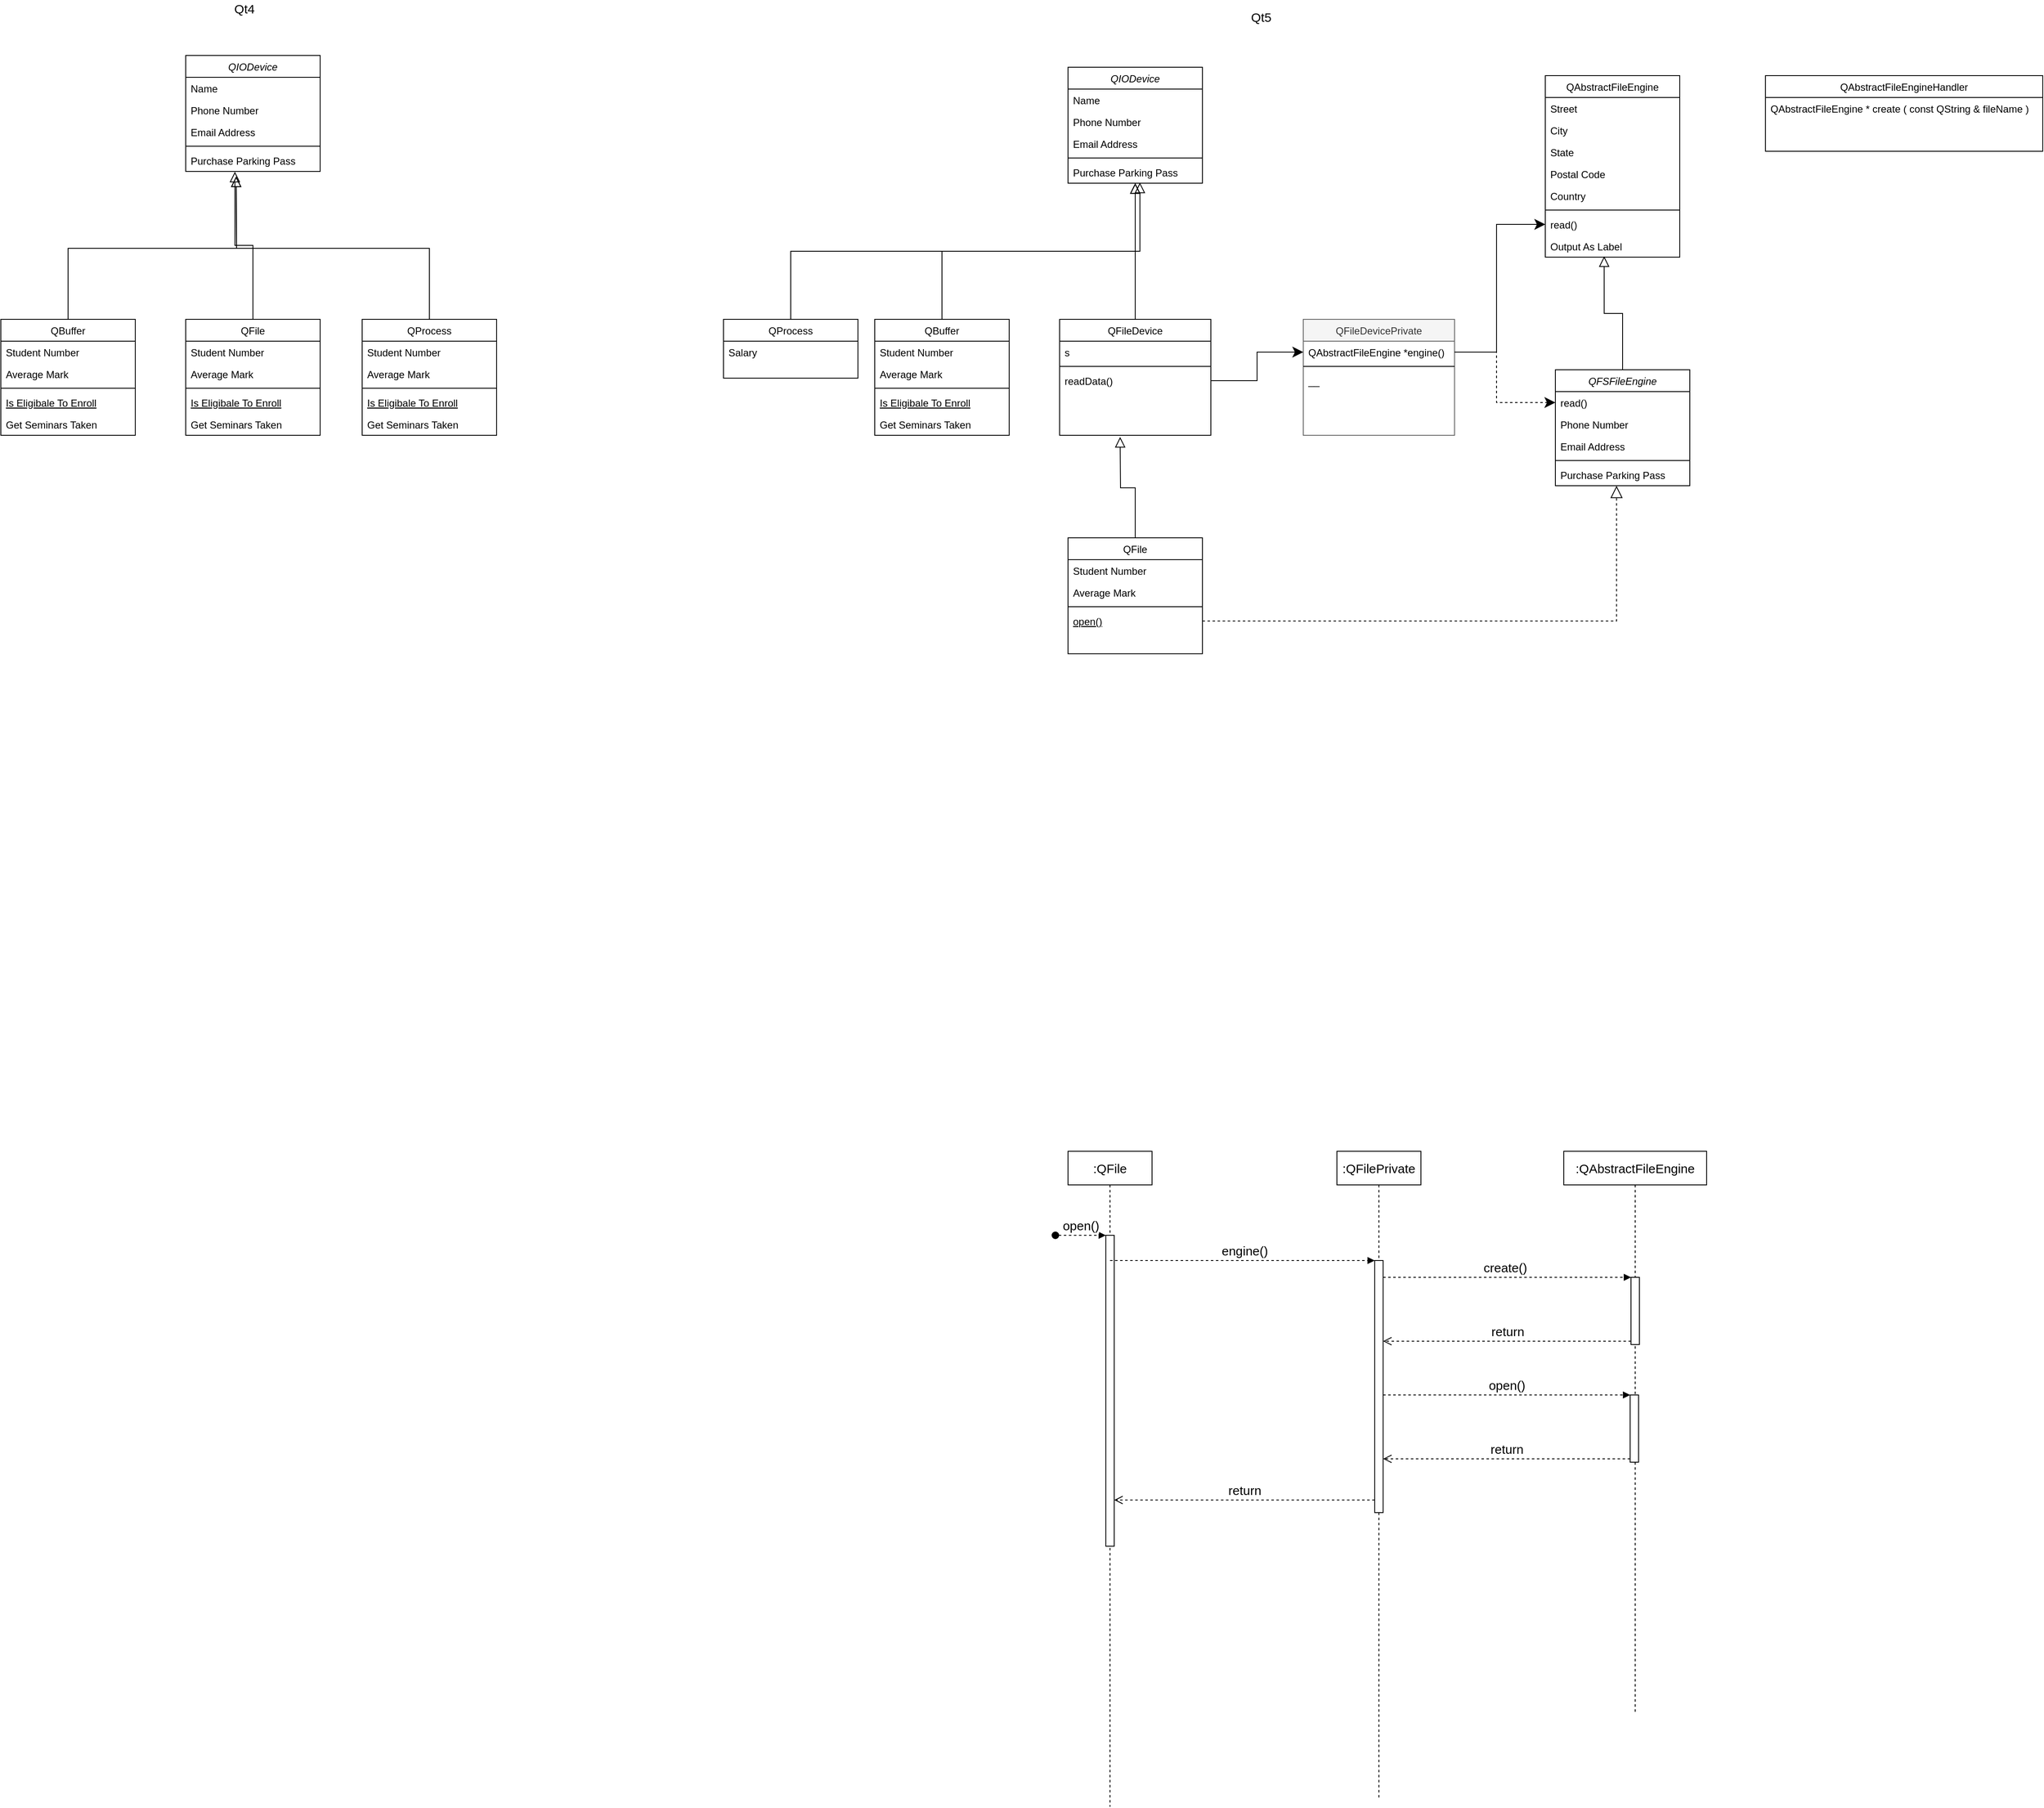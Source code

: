 <mxfile version="13.9.9" type="device"><diagram id="C5RBs43oDa-KdzZeNtuy" name="Page-1"><mxGraphModel dx="2932" dy="948" grid="1" gridSize="10" guides="1" tooltips="1" connect="1" arrows="1" fold="1" page="1" pageScale="1" pageWidth="827" pageHeight="1169" math="0" shadow="0"><root><mxCell id="WIyWlLk6GJQsqaUBKTNV-0"/><mxCell id="WIyWlLk6GJQsqaUBKTNV-1" parent="WIyWlLk6GJQsqaUBKTNV-0"/><mxCell id="zkfFHV4jXpPFQw0GAbJ--0" value="QIODevice" style="swimlane;fontStyle=2;align=center;verticalAlign=top;childLayout=stackLayout;horizontal=1;startSize=26;horizontalStack=0;resizeParent=1;resizeLast=0;collapsible=1;marginBottom=0;rounded=0;shadow=0;strokeWidth=1;" parent="WIyWlLk6GJQsqaUBKTNV-1" vertex="1"><mxGeometry x="-60" y="110" width="160" height="138" as="geometry"><mxRectangle x="230" y="140" width="160" height="26" as="alternateBounds"/></mxGeometry></mxCell><mxCell id="zkfFHV4jXpPFQw0GAbJ--1" value="Name" style="text;align=left;verticalAlign=top;spacingLeft=4;spacingRight=4;overflow=hidden;rotatable=0;points=[[0,0.5],[1,0.5]];portConstraint=eastwest;" parent="zkfFHV4jXpPFQw0GAbJ--0" vertex="1"><mxGeometry y="26" width="160" height="26" as="geometry"/></mxCell><mxCell id="zkfFHV4jXpPFQw0GAbJ--2" value="Phone Number" style="text;align=left;verticalAlign=top;spacingLeft=4;spacingRight=4;overflow=hidden;rotatable=0;points=[[0,0.5],[1,0.5]];portConstraint=eastwest;rounded=0;shadow=0;html=0;" parent="zkfFHV4jXpPFQw0GAbJ--0" vertex="1"><mxGeometry y="52" width="160" height="26" as="geometry"/></mxCell><mxCell id="zkfFHV4jXpPFQw0GAbJ--3" value="Email Address" style="text;align=left;verticalAlign=top;spacingLeft=4;spacingRight=4;overflow=hidden;rotatable=0;points=[[0,0.5],[1,0.5]];portConstraint=eastwest;rounded=0;shadow=0;html=0;" parent="zkfFHV4jXpPFQw0GAbJ--0" vertex="1"><mxGeometry y="78" width="160" height="26" as="geometry"/></mxCell><mxCell id="zkfFHV4jXpPFQw0GAbJ--4" value="" style="line;html=1;strokeWidth=1;align=left;verticalAlign=middle;spacingTop=-1;spacingLeft=3;spacingRight=3;rotatable=0;labelPosition=right;points=[];portConstraint=eastwest;" parent="zkfFHV4jXpPFQw0GAbJ--0" vertex="1"><mxGeometry y="104" width="160" height="8" as="geometry"/></mxCell><mxCell id="zkfFHV4jXpPFQw0GAbJ--5" value="Purchase Parking Pass" style="text;align=left;verticalAlign=top;spacingLeft=4;spacingRight=4;overflow=hidden;rotatable=0;points=[[0,0.5],[1,0.5]];portConstraint=eastwest;" parent="zkfFHV4jXpPFQw0GAbJ--0" vertex="1"><mxGeometry y="112" width="160" height="26" as="geometry"/></mxCell><mxCell id="zkfFHV4jXpPFQw0GAbJ--6" value="QFileDevice" style="swimlane;fontStyle=0;align=center;verticalAlign=top;childLayout=stackLayout;horizontal=1;startSize=26;horizontalStack=0;resizeParent=1;resizeLast=0;collapsible=1;marginBottom=0;rounded=0;shadow=0;strokeWidth=1;" parent="WIyWlLk6GJQsqaUBKTNV-1" vertex="1"><mxGeometry x="-70" y="410" width="180" height="138" as="geometry"><mxRectangle x="130" y="380" width="160" height="26" as="alternateBounds"/></mxGeometry></mxCell><mxCell id="zkfFHV4jXpPFQw0GAbJ--7" value="s" style="text;align=left;verticalAlign=top;spacingLeft=4;spacingRight=4;overflow=hidden;rotatable=0;points=[[0,0.5],[1,0.5]];portConstraint=eastwest;" parent="zkfFHV4jXpPFQw0GAbJ--6" vertex="1"><mxGeometry y="26" width="180" height="26" as="geometry"/></mxCell><mxCell id="zkfFHV4jXpPFQw0GAbJ--9" value="" style="line;html=1;strokeWidth=1;align=left;verticalAlign=middle;spacingTop=-1;spacingLeft=3;spacingRight=3;rotatable=0;labelPosition=right;points=[];portConstraint=eastwest;" parent="zkfFHV4jXpPFQw0GAbJ--6" vertex="1"><mxGeometry y="52" width="180" height="8" as="geometry"/></mxCell><mxCell id="jt6dIZ69PDtHwtP4cfNL-64" value="readData()" style="text;align=left;verticalAlign=top;spacingLeft=4;spacingRight=4;overflow=hidden;rotatable=0;points=[[0,0.5],[1,0.5]];portConstraint=eastwest;" vertex="1" parent="zkfFHV4jXpPFQw0GAbJ--6"><mxGeometry y="60" width="180" height="26" as="geometry"/></mxCell><mxCell id="zkfFHV4jXpPFQw0GAbJ--12" value="" style="endArrow=block;endSize=10;endFill=0;shadow=0;strokeWidth=1;rounded=0;edgeStyle=elbowEdgeStyle;elbow=vertical;" parent="WIyWlLk6GJQsqaUBKTNV-1" source="zkfFHV4jXpPFQw0GAbJ--6" target="zkfFHV4jXpPFQw0GAbJ--0" edge="1"><mxGeometry width="160" relative="1" as="geometry"><mxPoint x="200" y="203" as="sourcePoint"/><mxPoint x="200" y="203" as="targetPoint"/></mxGeometry></mxCell><mxCell id="zkfFHV4jXpPFQw0GAbJ--13" value="QProcess" style="swimlane;fontStyle=0;align=center;verticalAlign=top;childLayout=stackLayout;horizontal=1;startSize=26;horizontalStack=0;resizeParent=1;resizeLast=0;collapsible=1;marginBottom=0;rounded=0;shadow=0;strokeWidth=1;" parent="WIyWlLk6GJQsqaUBKTNV-1" vertex="1"><mxGeometry x="-470" y="410" width="160" height="70" as="geometry"><mxRectangle x="340" y="380" width="170" height="26" as="alternateBounds"/></mxGeometry></mxCell><mxCell id="zkfFHV4jXpPFQw0GAbJ--14" value="Salary" style="text;align=left;verticalAlign=top;spacingLeft=4;spacingRight=4;overflow=hidden;rotatable=0;points=[[0,0.5],[1,0.5]];portConstraint=eastwest;" parent="zkfFHV4jXpPFQw0GAbJ--13" vertex="1"><mxGeometry y="26" width="160" height="26" as="geometry"/></mxCell><mxCell id="zkfFHV4jXpPFQw0GAbJ--16" value="" style="endArrow=block;endSize=10;endFill=0;shadow=0;strokeWidth=1;rounded=0;edgeStyle=elbowEdgeStyle;elbow=vertical;" parent="WIyWlLk6GJQsqaUBKTNV-1" source="zkfFHV4jXpPFQw0GAbJ--13" target="zkfFHV4jXpPFQw0GAbJ--0" edge="1"><mxGeometry width="160" relative="1" as="geometry"><mxPoint x="210" y="373" as="sourcePoint"/><mxPoint x="310" y="271" as="targetPoint"/></mxGeometry></mxCell><mxCell id="zkfFHV4jXpPFQw0GAbJ--17" value="QAbstractFileEngine" style="swimlane;fontStyle=0;align=center;verticalAlign=top;childLayout=stackLayout;horizontal=1;startSize=26;horizontalStack=0;resizeParent=1;resizeLast=0;collapsible=1;marginBottom=0;rounded=0;shadow=0;strokeWidth=1;" parent="WIyWlLk6GJQsqaUBKTNV-1" vertex="1"><mxGeometry x="508" y="120" width="160" height="216" as="geometry"><mxRectangle x="550" y="140" width="160" height="26" as="alternateBounds"/></mxGeometry></mxCell><mxCell id="zkfFHV4jXpPFQw0GAbJ--18" value="Street" style="text;align=left;verticalAlign=top;spacingLeft=4;spacingRight=4;overflow=hidden;rotatable=0;points=[[0,0.5],[1,0.5]];portConstraint=eastwest;" parent="zkfFHV4jXpPFQw0GAbJ--17" vertex="1"><mxGeometry y="26" width="160" height="26" as="geometry"/></mxCell><mxCell id="zkfFHV4jXpPFQw0GAbJ--19" value="City" style="text;align=left;verticalAlign=top;spacingLeft=4;spacingRight=4;overflow=hidden;rotatable=0;points=[[0,0.5],[1,0.5]];portConstraint=eastwest;rounded=0;shadow=0;html=0;" parent="zkfFHV4jXpPFQw0GAbJ--17" vertex="1"><mxGeometry y="52" width="160" height="26" as="geometry"/></mxCell><mxCell id="zkfFHV4jXpPFQw0GAbJ--20" value="State" style="text;align=left;verticalAlign=top;spacingLeft=4;spacingRight=4;overflow=hidden;rotatable=0;points=[[0,0.5],[1,0.5]];portConstraint=eastwest;rounded=0;shadow=0;html=0;" parent="zkfFHV4jXpPFQw0GAbJ--17" vertex="1"><mxGeometry y="78" width="160" height="26" as="geometry"/></mxCell><mxCell id="zkfFHV4jXpPFQw0GAbJ--21" value="Postal Code" style="text;align=left;verticalAlign=top;spacingLeft=4;spacingRight=4;overflow=hidden;rotatable=0;points=[[0,0.5],[1,0.5]];portConstraint=eastwest;rounded=0;shadow=0;html=0;" parent="zkfFHV4jXpPFQw0GAbJ--17" vertex="1"><mxGeometry y="104" width="160" height="26" as="geometry"/></mxCell><mxCell id="zkfFHV4jXpPFQw0GAbJ--22" value="Country" style="text;align=left;verticalAlign=top;spacingLeft=4;spacingRight=4;overflow=hidden;rotatable=0;points=[[0,0.5],[1,0.5]];portConstraint=eastwest;rounded=0;shadow=0;html=0;" parent="zkfFHV4jXpPFQw0GAbJ--17" vertex="1"><mxGeometry y="130" width="160" height="26" as="geometry"/></mxCell><mxCell id="zkfFHV4jXpPFQw0GAbJ--23" value="" style="line;html=1;strokeWidth=1;align=left;verticalAlign=middle;spacingTop=-1;spacingLeft=3;spacingRight=3;rotatable=0;labelPosition=right;points=[];portConstraint=eastwest;" parent="zkfFHV4jXpPFQw0GAbJ--17" vertex="1"><mxGeometry y="156" width="160" height="8" as="geometry"/></mxCell><mxCell id="zkfFHV4jXpPFQw0GAbJ--24" value="read()" style="text;align=left;verticalAlign=top;spacingLeft=4;spacingRight=4;overflow=hidden;rotatable=0;points=[[0,0.5],[1,0.5]];portConstraint=eastwest;" parent="zkfFHV4jXpPFQw0GAbJ--17" vertex="1"><mxGeometry y="164" width="160" height="26" as="geometry"/></mxCell><mxCell id="zkfFHV4jXpPFQw0GAbJ--25" value="Output As Label" style="text;align=left;verticalAlign=top;spacingLeft=4;spacingRight=4;overflow=hidden;rotatable=0;points=[[0,0.5],[1,0.5]];portConstraint=eastwest;" parent="zkfFHV4jXpPFQw0GAbJ--17" vertex="1"><mxGeometry y="190" width="160" height="26" as="geometry"/></mxCell><mxCell id="jt6dIZ69PDtHwtP4cfNL-6" style="edgeStyle=orthogonalEdgeStyle;rounded=0;orthogonalLoop=1;jettySize=auto;html=1;exitX=0.5;exitY=0;exitDx=0;exitDy=0;entryX=0.438;entryY=0.962;entryDx=0;entryDy=0;entryPerimeter=0;endArrow=block;endFill=0;endSize=10;" edge="1" parent="WIyWlLk6GJQsqaUBKTNV-1" source="jt6dIZ69PDtHwtP4cfNL-0" target="zkfFHV4jXpPFQw0GAbJ--25"><mxGeometry relative="1" as="geometry"/></mxCell><mxCell id="jt6dIZ69PDtHwtP4cfNL-0" value="QFSFileEngine" style="swimlane;fontStyle=2;align=center;verticalAlign=top;childLayout=stackLayout;horizontal=1;startSize=26;horizontalStack=0;resizeParent=1;resizeLast=0;collapsible=1;marginBottom=0;rounded=0;shadow=0;strokeWidth=1;" vertex="1" parent="WIyWlLk6GJQsqaUBKTNV-1"><mxGeometry x="520" y="470" width="160" height="138" as="geometry"><mxRectangle x="230" y="140" width="160" height="26" as="alternateBounds"/></mxGeometry></mxCell><mxCell id="jt6dIZ69PDtHwtP4cfNL-1" value="read()" style="text;align=left;verticalAlign=top;spacingLeft=4;spacingRight=4;overflow=hidden;rotatable=0;points=[[0,0.5],[1,0.5]];portConstraint=eastwest;" vertex="1" parent="jt6dIZ69PDtHwtP4cfNL-0"><mxGeometry y="26" width="160" height="26" as="geometry"/></mxCell><mxCell id="jt6dIZ69PDtHwtP4cfNL-2" value="Phone Number" style="text;align=left;verticalAlign=top;spacingLeft=4;spacingRight=4;overflow=hidden;rotatable=0;points=[[0,0.5],[1,0.5]];portConstraint=eastwest;rounded=0;shadow=0;html=0;" vertex="1" parent="jt6dIZ69PDtHwtP4cfNL-0"><mxGeometry y="52" width="160" height="26" as="geometry"/></mxCell><mxCell id="jt6dIZ69PDtHwtP4cfNL-3" value="Email Address" style="text;align=left;verticalAlign=top;spacingLeft=4;spacingRight=4;overflow=hidden;rotatable=0;points=[[0,0.5],[1,0.5]];portConstraint=eastwest;rounded=0;shadow=0;html=0;" vertex="1" parent="jt6dIZ69PDtHwtP4cfNL-0"><mxGeometry y="78" width="160" height="26" as="geometry"/></mxCell><mxCell id="jt6dIZ69PDtHwtP4cfNL-4" value="" style="line;html=1;strokeWidth=1;align=left;verticalAlign=middle;spacingTop=-1;spacingLeft=3;spacingRight=3;rotatable=0;labelPosition=right;points=[];portConstraint=eastwest;" vertex="1" parent="jt6dIZ69PDtHwtP4cfNL-0"><mxGeometry y="104" width="160" height="8" as="geometry"/></mxCell><mxCell id="jt6dIZ69PDtHwtP4cfNL-5" value="Purchase Parking Pass" style="text;align=left;verticalAlign=top;spacingLeft=4;spacingRight=4;overflow=hidden;rotatable=0;points=[[0,0.5],[1,0.5]];portConstraint=eastwest;" vertex="1" parent="jt6dIZ69PDtHwtP4cfNL-0"><mxGeometry y="112" width="160" height="26" as="geometry"/></mxCell><mxCell id="jt6dIZ69PDtHwtP4cfNL-7" value="QAbstractFileEngineHandler" style="swimlane;fontStyle=0;align=center;verticalAlign=top;childLayout=stackLayout;horizontal=1;startSize=26;horizontalStack=0;resizeParent=1;resizeLast=0;collapsible=1;marginBottom=0;rounded=0;shadow=0;strokeWidth=1;" vertex="1" parent="WIyWlLk6GJQsqaUBKTNV-1"><mxGeometry x="770" y="120" width="330" height="90" as="geometry"><mxRectangle x="550" y="140" width="160" height="26" as="alternateBounds"/></mxGeometry></mxCell><mxCell id="jt6dIZ69PDtHwtP4cfNL-8" value="QAbstractFileEngine * create ( const QString &amp; fileName )" style="text;align=left;verticalAlign=top;spacingLeft=4;spacingRight=4;overflow=hidden;rotatable=0;points=[[0,0.5],[1,0.5]];portConstraint=eastwest;" vertex="1" parent="jt6dIZ69PDtHwtP4cfNL-7"><mxGeometry y="26" width="330" height="26" as="geometry"/></mxCell><mxCell id="jt6dIZ69PDtHwtP4cfNL-16" value="Qt4" style="text;html=1;strokeColor=none;fillColor=none;align=center;verticalAlign=middle;whiteSpace=wrap;rounded=0;fontSize=15;" vertex="1" parent="WIyWlLk6GJQsqaUBKTNV-1"><mxGeometry x="-1060" y="30" width="40" height="20" as="geometry"/></mxCell><mxCell id="jt6dIZ69PDtHwtP4cfNL-19" value="Qt5" style="text;html=1;strokeColor=none;fillColor=none;align=center;verticalAlign=middle;whiteSpace=wrap;rounded=0;fontSize=15;" vertex="1" parent="WIyWlLk6GJQsqaUBKTNV-1"><mxGeometry x="150" y="40" width="40" height="20" as="geometry"/></mxCell><mxCell id="jt6dIZ69PDtHwtP4cfNL-20" value="QIODevice" style="swimlane;fontStyle=2;align=center;verticalAlign=top;childLayout=stackLayout;horizontal=1;startSize=26;horizontalStack=0;resizeParent=1;resizeLast=0;collapsible=1;marginBottom=0;rounded=0;shadow=0;strokeWidth=1;" vertex="1" parent="WIyWlLk6GJQsqaUBKTNV-1"><mxGeometry x="-1110" y="96" width="160" height="138" as="geometry"><mxRectangle x="230" y="140" width="160" height="26" as="alternateBounds"/></mxGeometry></mxCell><mxCell id="jt6dIZ69PDtHwtP4cfNL-21" value="Name" style="text;align=left;verticalAlign=top;spacingLeft=4;spacingRight=4;overflow=hidden;rotatable=0;points=[[0,0.5],[1,0.5]];portConstraint=eastwest;" vertex="1" parent="jt6dIZ69PDtHwtP4cfNL-20"><mxGeometry y="26" width="160" height="26" as="geometry"/></mxCell><mxCell id="jt6dIZ69PDtHwtP4cfNL-22" value="Phone Number" style="text;align=left;verticalAlign=top;spacingLeft=4;spacingRight=4;overflow=hidden;rotatable=0;points=[[0,0.5],[1,0.5]];portConstraint=eastwest;rounded=0;shadow=0;html=0;" vertex="1" parent="jt6dIZ69PDtHwtP4cfNL-20"><mxGeometry y="52" width="160" height="26" as="geometry"/></mxCell><mxCell id="jt6dIZ69PDtHwtP4cfNL-23" value="Email Address" style="text;align=left;verticalAlign=top;spacingLeft=4;spacingRight=4;overflow=hidden;rotatable=0;points=[[0,0.5],[1,0.5]];portConstraint=eastwest;rounded=0;shadow=0;html=0;" vertex="1" parent="jt6dIZ69PDtHwtP4cfNL-20"><mxGeometry y="78" width="160" height="26" as="geometry"/></mxCell><mxCell id="jt6dIZ69PDtHwtP4cfNL-24" value="" style="line;html=1;strokeWidth=1;align=left;verticalAlign=middle;spacingTop=-1;spacingLeft=3;spacingRight=3;rotatable=0;labelPosition=right;points=[];portConstraint=eastwest;" vertex="1" parent="jt6dIZ69PDtHwtP4cfNL-20"><mxGeometry y="104" width="160" height="8" as="geometry"/></mxCell><mxCell id="jt6dIZ69PDtHwtP4cfNL-25" value="Purchase Parking Pass" style="text;align=left;verticalAlign=top;spacingLeft=4;spacingRight=4;overflow=hidden;rotatable=0;points=[[0,0.5],[1,0.5]];portConstraint=eastwest;" vertex="1" parent="jt6dIZ69PDtHwtP4cfNL-20"><mxGeometry y="112" width="160" height="26" as="geometry"/></mxCell><mxCell id="jt6dIZ69PDtHwtP4cfNL-32" style="edgeStyle=orthogonalEdgeStyle;rounded=0;orthogonalLoop=1;jettySize=auto;html=1;exitX=0.5;exitY=0;exitDx=0;exitDy=0;entryX=0.366;entryY=1.014;entryDx=0;entryDy=0;entryPerimeter=0;endArrow=block;endFill=0;endSize=10;fontSize=15;" edge="1" parent="WIyWlLk6GJQsqaUBKTNV-1" source="jt6dIZ69PDtHwtP4cfNL-26" target="jt6dIZ69PDtHwtP4cfNL-25"><mxGeometry relative="1" as="geometry"/></mxCell><mxCell id="jt6dIZ69PDtHwtP4cfNL-26" value="QFile" style="swimlane;fontStyle=0;align=center;verticalAlign=top;childLayout=stackLayout;horizontal=1;startSize=26;horizontalStack=0;resizeParent=1;resizeLast=0;collapsible=1;marginBottom=0;rounded=0;shadow=0;strokeWidth=1;" vertex="1" parent="WIyWlLk6GJQsqaUBKTNV-1"><mxGeometry x="-1110" y="410" width="160" height="138" as="geometry"><mxRectangle x="130" y="380" width="160" height="26" as="alternateBounds"/></mxGeometry></mxCell><mxCell id="jt6dIZ69PDtHwtP4cfNL-27" value="Student Number" style="text;align=left;verticalAlign=top;spacingLeft=4;spacingRight=4;overflow=hidden;rotatable=0;points=[[0,0.5],[1,0.5]];portConstraint=eastwest;" vertex="1" parent="jt6dIZ69PDtHwtP4cfNL-26"><mxGeometry y="26" width="160" height="26" as="geometry"/></mxCell><mxCell id="jt6dIZ69PDtHwtP4cfNL-28" value="Average Mark" style="text;align=left;verticalAlign=top;spacingLeft=4;spacingRight=4;overflow=hidden;rotatable=0;points=[[0,0.5],[1,0.5]];portConstraint=eastwest;rounded=0;shadow=0;html=0;" vertex="1" parent="jt6dIZ69PDtHwtP4cfNL-26"><mxGeometry y="52" width="160" height="26" as="geometry"/></mxCell><mxCell id="jt6dIZ69PDtHwtP4cfNL-29" value="" style="line;html=1;strokeWidth=1;align=left;verticalAlign=middle;spacingTop=-1;spacingLeft=3;spacingRight=3;rotatable=0;labelPosition=right;points=[];portConstraint=eastwest;" vertex="1" parent="jt6dIZ69PDtHwtP4cfNL-26"><mxGeometry y="78" width="160" height="8" as="geometry"/></mxCell><mxCell id="jt6dIZ69PDtHwtP4cfNL-30" value="Is Eligibale To Enroll" style="text;align=left;verticalAlign=top;spacingLeft=4;spacingRight=4;overflow=hidden;rotatable=0;points=[[0,0.5],[1,0.5]];portConstraint=eastwest;fontStyle=4" vertex="1" parent="jt6dIZ69PDtHwtP4cfNL-26"><mxGeometry y="86" width="160" height="26" as="geometry"/></mxCell><mxCell id="jt6dIZ69PDtHwtP4cfNL-31" value="Get Seminars Taken" style="text;align=left;verticalAlign=top;spacingLeft=4;spacingRight=4;overflow=hidden;rotatable=0;points=[[0,0.5],[1,0.5]];portConstraint=eastwest;" vertex="1" parent="jt6dIZ69PDtHwtP4cfNL-26"><mxGeometry y="112" width="160" height="26" as="geometry"/></mxCell><mxCell id="jt6dIZ69PDtHwtP4cfNL-46" style="edgeStyle=orthogonalEdgeStyle;rounded=0;orthogonalLoop=1;jettySize=auto;html=1;exitX=0.5;exitY=0;exitDx=0;exitDy=0;endArrow=block;endFill=0;endSize=10;fontSize=15;" edge="1" parent="WIyWlLk6GJQsqaUBKTNV-1" source="jt6dIZ69PDtHwtP4cfNL-33"><mxGeometry relative="1" as="geometry"><mxPoint x="2" y="550" as="targetPoint"/></mxGeometry></mxCell><mxCell id="jt6dIZ69PDtHwtP4cfNL-33" value="QFile" style="swimlane;fontStyle=0;align=center;verticalAlign=top;childLayout=stackLayout;horizontal=1;startSize=26;horizontalStack=0;resizeParent=1;resizeLast=0;collapsible=1;marginBottom=0;rounded=0;shadow=0;strokeWidth=1;" vertex="1" parent="WIyWlLk6GJQsqaUBKTNV-1"><mxGeometry x="-60" y="670" width="160" height="138" as="geometry"><mxRectangle x="130" y="380" width="160" height="26" as="alternateBounds"/></mxGeometry></mxCell><mxCell id="jt6dIZ69PDtHwtP4cfNL-34" value="Student Number" style="text;align=left;verticalAlign=top;spacingLeft=4;spacingRight=4;overflow=hidden;rotatable=0;points=[[0,0.5],[1,0.5]];portConstraint=eastwest;" vertex="1" parent="jt6dIZ69PDtHwtP4cfNL-33"><mxGeometry y="26" width="160" height="26" as="geometry"/></mxCell><mxCell id="jt6dIZ69PDtHwtP4cfNL-35" value="Average Mark" style="text;align=left;verticalAlign=top;spacingLeft=4;spacingRight=4;overflow=hidden;rotatable=0;points=[[0,0.5],[1,0.5]];portConstraint=eastwest;rounded=0;shadow=0;html=0;" vertex="1" parent="jt6dIZ69PDtHwtP4cfNL-33"><mxGeometry y="52" width="160" height="26" as="geometry"/></mxCell><mxCell id="jt6dIZ69PDtHwtP4cfNL-36" value="" style="line;html=1;strokeWidth=1;align=left;verticalAlign=middle;spacingTop=-1;spacingLeft=3;spacingRight=3;rotatable=0;labelPosition=right;points=[];portConstraint=eastwest;" vertex="1" parent="jt6dIZ69PDtHwtP4cfNL-33"><mxGeometry y="78" width="160" height="8" as="geometry"/></mxCell><mxCell id="jt6dIZ69PDtHwtP4cfNL-37" value="open()" style="text;align=left;verticalAlign=top;spacingLeft=4;spacingRight=4;overflow=hidden;rotatable=0;points=[[0,0.5],[1,0.5]];portConstraint=eastwest;fontStyle=4" vertex="1" parent="jt6dIZ69PDtHwtP4cfNL-33"><mxGeometry y="86" width="160" height="26" as="geometry"/></mxCell><mxCell id="jt6dIZ69PDtHwtP4cfNL-45" style="edgeStyle=orthogonalEdgeStyle;rounded=0;orthogonalLoop=1;jettySize=auto;html=1;exitX=0.5;exitY=0;exitDx=0;exitDy=0;endArrow=block;endFill=0;endSize=10;fontSize=15;entryX=0.535;entryY=0.973;entryDx=0;entryDy=0;entryPerimeter=0;" edge="1" parent="WIyWlLk6GJQsqaUBKTNV-1" source="jt6dIZ69PDtHwtP4cfNL-39" target="zkfFHV4jXpPFQw0GAbJ--5"><mxGeometry relative="1" as="geometry"><mxPoint x="180" y="260" as="targetPoint"/></mxGeometry></mxCell><mxCell id="jt6dIZ69PDtHwtP4cfNL-39" value="QBuffer" style="swimlane;fontStyle=0;align=center;verticalAlign=top;childLayout=stackLayout;horizontal=1;startSize=26;horizontalStack=0;resizeParent=1;resizeLast=0;collapsible=1;marginBottom=0;rounded=0;shadow=0;strokeWidth=1;" vertex="1" parent="WIyWlLk6GJQsqaUBKTNV-1"><mxGeometry x="-290" y="410" width="160" height="138" as="geometry"><mxRectangle x="130" y="380" width="160" height="26" as="alternateBounds"/></mxGeometry></mxCell><mxCell id="jt6dIZ69PDtHwtP4cfNL-40" value="Student Number" style="text;align=left;verticalAlign=top;spacingLeft=4;spacingRight=4;overflow=hidden;rotatable=0;points=[[0,0.5],[1,0.5]];portConstraint=eastwest;" vertex="1" parent="jt6dIZ69PDtHwtP4cfNL-39"><mxGeometry y="26" width="160" height="26" as="geometry"/></mxCell><mxCell id="jt6dIZ69PDtHwtP4cfNL-41" value="Average Mark" style="text;align=left;verticalAlign=top;spacingLeft=4;spacingRight=4;overflow=hidden;rotatable=0;points=[[0,0.5],[1,0.5]];portConstraint=eastwest;rounded=0;shadow=0;html=0;" vertex="1" parent="jt6dIZ69PDtHwtP4cfNL-39"><mxGeometry y="52" width="160" height="26" as="geometry"/></mxCell><mxCell id="jt6dIZ69PDtHwtP4cfNL-42" value="" style="line;html=1;strokeWidth=1;align=left;verticalAlign=middle;spacingTop=-1;spacingLeft=3;spacingRight=3;rotatable=0;labelPosition=right;points=[];portConstraint=eastwest;" vertex="1" parent="jt6dIZ69PDtHwtP4cfNL-39"><mxGeometry y="78" width="160" height="8" as="geometry"/></mxCell><mxCell id="jt6dIZ69PDtHwtP4cfNL-43" value="Is Eligibale To Enroll" style="text;align=left;verticalAlign=top;spacingLeft=4;spacingRight=4;overflow=hidden;rotatable=0;points=[[0,0.5],[1,0.5]];portConstraint=eastwest;fontStyle=4" vertex="1" parent="jt6dIZ69PDtHwtP4cfNL-39"><mxGeometry y="86" width="160" height="26" as="geometry"/></mxCell><mxCell id="jt6dIZ69PDtHwtP4cfNL-44" value="Get Seminars Taken" style="text;align=left;verticalAlign=top;spacingLeft=4;spacingRight=4;overflow=hidden;rotatable=0;points=[[0,0.5],[1,0.5]];portConstraint=eastwest;" vertex="1" parent="jt6dIZ69PDtHwtP4cfNL-39"><mxGeometry y="112" width="160" height="26" as="geometry"/></mxCell><mxCell id="jt6dIZ69PDtHwtP4cfNL-60" style="edgeStyle=orthogonalEdgeStyle;rounded=0;orthogonalLoop=1;jettySize=auto;html=1;exitX=0.5;exitY=0;exitDx=0;exitDy=0;endArrow=block;endFill=0;endSize=10;fontSize=15;" edge="1" parent="WIyWlLk6GJQsqaUBKTNV-1" source="jt6dIZ69PDtHwtP4cfNL-47"><mxGeometry relative="1" as="geometry"><mxPoint x="-1050" y="240" as="targetPoint"/></mxGeometry></mxCell><mxCell id="jt6dIZ69PDtHwtP4cfNL-47" value="QBuffer" style="swimlane;fontStyle=0;align=center;verticalAlign=top;childLayout=stackLayout;horizontal=1;startSize=26;horizontalStack=0;resizeParent=1;resizeLast=0;collapsible=1;marginBottom=0;rounded=0;shadow=0;strokeWidth=1;" vertex="1" parent="WIyWlLk6GJQsqaUBKTNV-1"><mxGeometry x="-1330" y="410" width="160" height="138" as="geometry"><mxRectangle x="130" y="380" width="160" height="26" as="alternateBounds"/></mxGeometry></mxCell><mxCell id="jt6dIZ69PDtHwtP4cfNL-48" value="Student Number" style="text;align=left;verticalAlign=top;spacingLeft=4;spacingRight=4;overflow=hidden;rotatable=0;points=[[0,0.5],[1,0.5]];portConstraint=eastwest;" vertex="1" parent="jt6dIZ69PDtHwtP4cfNL-47"><mxGeometry y="26" width="160" height="26" as="geometry"/></mxCell><mxCell id="jt6dIZ69PDtHwtP4cfNL-49" value="Average Mark" style="text;align=left;verticalAlign=top;spacingLeft=4;spacingRight=4;overflow=hidden;rotatable=0;points=[[0,0.5],[1,0.5]];portConstraint=eastwest;rounded=0;shadow=0;html=0;" vertex="1" parent="jt6dIZ69PDtHwtP4cfNL-47"><mxGeometry y="52" width="160" height="26" as="geometry"/></mxCell><mxCell id="jt6dIZ69PDtHwtP4cfNL-50" value="" style="line;html=1;strokeWidth=1;align=left;verticalAlign=middle;spacingTop=-1;spacingLeft=3;spacingRight=3;rotatable=0;labelPosition=right;points=[];portConstraint=eastwest;" vertex="1" parent="jt6dIZ69PDtHwtP4cfNL-47"><mxGeometry y="78" width="160" height="8" as="geometry"/></mxCell><mxCell id="jt6dIZ69PDtHwtP4cfNL-51" value="Is Eligibale To Enroll" style="text;align=left;verticalAlign=top;spacingLeft=4;spacingRight=4;overflow=hidden;rotatable=0;points=[[0,0.5],[1,0.5]];portConstraint=eastwest;fontStyle=4" vertex="1" parent="jt6dIZ69PDtHwtP4cfNL-47"><mxGeometry y="86" width="160" height="26" as="geometry"/></mxCell><mxCell id="jt6dIZ69PDtHwtP4cfNL-52" value="Get Seminars Taken" style="text;align=left;verticalAlign=top;spacingLeft=4;spacingRight=4;overflow=hidden;rotatable=0;points=[[0,0.5],[1,0.5]];portConstraint=eastwest;" vertex="1" parent="jt6dIZ69PDtHwtP4cfNL-47"><mxGeometry y="112" width="160" height="26" as="geometry"/></mxCell><mxCell id="jt6dIZ69PDtHwtP4cfNL-59" style="edgeStyle=orthogonalEdgeStyle;rounded=0;orthogonalLoop=1;jettySize=auto;html=1;exitX=0.5;exitY=0;exitDx=0;exitDy=0;endArrow=block;endFill=0;endSize=10;fontSize=15;" edge="1" parent="WIyWlLk6GJQsqaUBKTNV-1" source="jt6dIZ69PDtHwtP4cfNL-53"><mxGeometry relative="1" as="geometry"><mxPoint x="-1050" y="240" as="targetPoint"/></mxGeometry></mxCell><mxCell id="jt6dIZ69PDtHwtP4cfNL-53" value="QProcess" style="swimlane;fontStyle=0;align=center;verticalAlign=top;childLayout=stackLayout;horizontal=1;startSize=26;horizontalStack=0;resizeParent=1;resizeLast=0;collapsible=1;marginBottom=0;rounded=0;shadow=0;strokeWidth=1;" vertex="1" parent="WIyWlLk6GJQsqaUBKTNV-1"><mxGeometry x="-900" y="410" width="160" height="138" as="geometry"><mxRectangle x="130" y="380" width="160" height="26" as="alternateBounds"/></mxGeometry></mxCell><mxCell id="jt6dIZ69PDtHwtP4cfNL-54" value="Student Number" style="text;align=left;verticalAlign=top;spacingLeft=4;spacingRight=4;overflow=hidden;rotatable=0;points=[[0,0.5],[1,0.5]];portConstraint=eastwest;" vertex="1" parent="jt6dIZ69PDtHwtP4cfNL-53"><mxGeometry y="26" width="160" height="26" as="geometry"/></mxCell><mxCell id="jt6dIZ69PDtHwtP4cfNL-55" value="Average Mark" style="text;align=left;verticalAlign=top;spacingLeft=4;spacingRight=4;overflow=hidden;rotatable=0;points=[[0,0.5],[1,0.5]];portConstraint=eastwest;rounded=0;shadow=0;html=0;" vertex="1" parent="jt6dIZ69PDtHwtP4cfNL-53"><mxGeometry y="52" width="160" height="26" as="geometry"/></mxCell><mxCell id="jt6dIZ69PDtHwtP4cfNL-56" value="" style="line;html=1;strokeWidth=1;align=left;verticalAlign=middle;spacingTop=-1;spacingLeft=3;spacingRight=3;rotatable=0;labelPosition=right;points=[];portConstraint=eastwest;" vertex="1" parent="jt6dIZ69PDtHwtP4cfNL-53"><mxGeometry y="78" width="160" height="8" as="geometry"/></mxCell><mxCell id="jt6dIZ69PDtHwtP4cfNL-57" value="Is Eligibale To Enroll" style="text;align=left;verticalAlign=top;spacingLeft=4;spacingRight=4;overflow=hidden;rotatable=0;points=[[0,0.5],[1,0.5]];portConstraint=eastwest;fontStyle=4" vertex="1" parent="jt6dIZ69PDtHwtP4cfNL-53"><mxGeometry y="86" width="160" height="26" as="geometry"/></mxCell><mxCell id="jt6dIZ69PDtHwtP4cfNL-58" value="Get Seminars Taken" style="text;align=left;verticalAlign=top;spacingLeft=4;spacingRight=4;overflow=hidden;rotatable=0;points=[[0,0.5],[1,0.5]];portConstraint=eastwest;" vertex="1" parent="jt6dIZ69PDtHwtP4cfNL-53"><mxGeometry y="112" width="160" height="26" as="geometry"/></mxCell><mxCell id="jt6dIZ69PDtHwtP4cfNL-61" value="QFileDevicePrivate" style="swimlane;fontStyle=0;align=center;verticalAlign=top;childLayout=stackLayout;horizontal=1;startSize=26;horizontalStack=0;resizeParent=1;resizeLast=0;collapsible=1;marginBottom=0;rounded=0;shadow=0;strokeWidth=1;fillColor=#f5f5f5;strokeColor=#666666;fontColor=#333333;" vertex="1" parent="WIyWlLk6GJQsqaUBKTNV-1"><mxGeometry x="220" y="410" width="180" height="138" as="geometry"><mxRectangle x="130" y="380" width="160" height="26" as="alternateBounds"/></mxGeometry></mxCell><mxCell id="jt6dIZ69PDtHwtP4cfNL-62" value="QAbstractFileEngine *engine()" style="text;align=left;verticalAlign=top;spacingLeft=4;spacingRight=4;overflow=hidden;rotatable=0;points=[[0,0.5],[1,0.5]];portConstraint=eastwest;" vertex="1" parent="jt6dIZ69PDtHwtP4cfNL-61"><mxGeometry y="26" width="180" height="26" as="geometry"/></mxCell><mxCell id="jt6dIZ69PDtHwtP4cfNL-63" value="" style="line;html=1;strokeWidth=1;align=left;verticalAlign=middle;spacingTop=-1;spacingLeft=3;spacingRight=3;rotatable=0;labelPosition=right;points=[];portConstraint=eastwest;" vertex="1" parent="jt6dIZ69PDtHwtP4cfNL-61"><mxGeometry y="52" width="180" height="8" as="geometry"/></mxCell><mxCell id="jt6dIZ69PDtHwtP4cfNL-65" value="__" style="text;align=left;verticalAlign=top;spacingLeft=4;spacingRight=4;overflow=hidden;rotatable=0;points=[[0,0.5],[1,0.5]];portConstraint=eastwest;" vertex="1" parent="jt6dIZ69PDtHwtP4cfNL-61"><mxGeometry y="60" width="180" height="26" as="geometry"/></mxCell><mxCell id="jt6dIZ69PDtHwtP4cfNL-66" style="edgeStyle=orthogonalEdgeStyle;rounded=0;orthogonalLoop=1;jettySize=auto;html=1;exitX=1;exitY=0.5;exitDx=0;exitDy=0;entryX=0;entryY=0.5;entryDx=0;entryDy=0;endArrow=classic;endFill=1;endSize=10;fontSize=15;" edge="1" parent="WIyWlLk6GJQsqaUBKTNV-1" source="jt6dIZ69PDtHwtP4cfNL-64" target="jt6dIZ69PDtHwtP4cfNL-62"><mxGeometry relative="1" as="geometry"/></mxCell><mxCell id="jt6dIZ69PDtHwtP4cfNL-67" style="edgeStyle=orthogonalEdgeStyle;rounded=0;orthogonalLoop=1;jettySize=auto;html=1;exitX=1;exitY=0.5;exitDx=0;exitDy=0;entryX=0;entryY=0.5;entryDx=0;entryDy=0;endArrow=classic;endFill=1;endSize=10;fontSize=15;" edge="1" parent="WIyWlLk6GJQsqaUBKTNV-1" source="jt6dIZ69PDtHwtP4cfNL-62" target="zkfFHV4jXpPFQw0GAbJ--24"><mxGeometry relative="1" as="geometry"><Array as="points"><mxPoint x="450" y="449"/><mxPoint x="450" y="297"/></Array></mxGeometry></mxCell><mxCell id="jt6dIZ69PDtHwtP4cfNL-68" style="edgeStyle=orthogonalEdgeStyle;rounded=0;orthogonalLoop=1;jettySize=auto;html=1;exitX=1;exitY=0.5;exitDx=0;exitDy=0;entryX=0;entryY=0.5;entryDx=0;entryDy=0;endArrow=classic;endFill=1;endSize=10;fontSize=15;dashed=1;" edge="1" parent="WIyWlLk6GJQsqaUBKTNV-1" source="jt6dIZ69PDtHwtP4cfNL-62" target="jt6dIZ69PDtHwtP4cfNL-1"><mxGeometry relative="1" as="geometry"><mxPoint x="400" y="449.0" as="sourcePoint"/><mxPoint x="508" y="297" as="targetPoint"/><Array as="points"><mxPoint x="450" y="449"/><mxPoint x="450" y="509"/></Array></mxGeometry></mxCell><mxCell id="jt6dIZ69PDtHwtP4cfNL-69" value="" style="endArrow=block;dashed=1;endFill=0;endSize=12;html=1;fontSize=15;exitX=1;exitY=0.5;exitDx=0;exitDy=0;entryX=0.455;entryY=1.004;entryDx=0;entryDy=0;entryPerimeter=0;rounded=0;edgeStyle=orthogonalEdgeStyle;" edge="1" parent="WIyWlLk6GJQsqaUBKTNV-1" source="jt6dIZ69PDtHwtP4cfNL-37" target="jt6dIZ69PDtHwtP4cfNL-5"><mxGeometry width="160" relative="1" as="geometry"><mxPoint x="390" y="670" as="sourcePoint"/><mxPoint x="550" y="670" as="targetPoint"/></mxGeometry></mxCell><mxCell id="jt6dIZ69PDtHwtP4cfNL-70" value=":QFile" style="shape=umlLifeline;perimeter=lifelinePerimeter;whiteSpace=wrap;html=1;container=1;collapsible=0;recursiveResize=0;outlineConnect=0;fontSize=15;" vertex="1" parent="WIyWlLk6GJQsqaUBKTNV-1"><mxGeometry x="-60" y="1400" width="100" height="780" as="geometry"/></mxCell><mxCell id="jt6dIZ69PDtHwtP4cfNL-75" value="" style="html=1;points=[];perimeter=orthogonalPerimeter;fontSize=15;" vertex="1" parent="jt6dIZ69PDtHwtP4cfNL-70"><mxGeometry x="45" y="100" width="10" height="370" as="geometry"/></mxCell><mxCell id="jt6dIZ69PDtHwtP4cfNL-76" value="open()" style="html=1;verticalAlign=bottom;startArrow=oval;endArrow=block;startSize=8;dashed=1;fontSize=15;" edge="1" target="jt6dIZ69PDtHwtP4cfNL-75" parent="jt6dIZ69PDtHwtP4cfNL-70"><mxGeometry relative="1" as="geometry"><mxPoint x="-15" y="100" as="sourcePoint"/></mxGeometry></mxCell><mxCell id="jt6dIZ69PDtHwtP4cfNL-71" value=":QFilePrivate" style="shape=umlLifeline;perimeter=lifelinePerimeter;whiteSpace=wrap;html=1;container=1;collapsible=0;recursiveResize=0;outlineConnect=0;fontSize=15;" vertex="1" parent="WIyWlLk6GJQsqaUBKTNV-1"><mxGeometry x="260" y="1400" width="100" height="770" as="geometry"/></mxCell><mxCell id="jt6dIZ69PDtHwtP4cfNL-72" value="" style="html=1;points=[];perimeter=orthogonalPerimeter;fontSize=15;" vertex="1" parent="jt6dIZ69PDtHwtP4cfNL-71"><mxGeometry x="45" y="130" width="10" height="300" as="geometry"/></mxCell><mxCell id="jt6dIZ69PDtHwtP4cfNL-73" value="engine()" style="html=1;verticalAlign=bottom;endArrow=block;entryX=0;entryY=0;dashed=1;fontSize=15;" edge="1" target="jt6dIZ69PDtHwtP4cfNL-72" parent="WIyWlLk6GJQsqaUBKTNV-1" source="jt6dIZ69PDtHwtP4cfNL-70"><mxGeometry x="0.018" relative="1" as="geometry"><mxPoint x="240" y="1530" as="sourcePoint"/><mxPoint x="-1" as="offset"/></mxGeometry></mxCell><mxCell id="jt6dIZ69PDtHwtP4cfNL-77" value=":QAbstractFileEngine" style="shape=umlLifeline;perimeter=lifelinePerimeter;whiteSpace=wrap;html=1;container=1;collapsible=0;recursiveResize=0;outlineConnect=0;fontSize=15;" vertex="1" parent="WIyWlLk6GJQsqaUBKTNV-1"><mxGeometry x="530" y="1400" width="170" height="670" as="geometry"/></mxCell><mxCell id="jt6dIZ69PDtHwtP4cfNL-80" value="" style="html=1;points=[];perimeter=orthogonalPerimeter;fontSize=15;" vertex="1" parent="jt6dIZ69PDtHwtP4cfNL-77"><mxGeometry x="80" y="150" width="10" height="80" as="geometry"/></mxCell><mxCell id="jt6dIZ69PDtHwtP4cfNL-83" value="" style="html=1;points=[];perimeter=orthogonalPerimeter;fontSize=15;" vertex="1" parent="jt6dIZ69PDtHwtP4cfNL-77"><mxGeometry x="79" y="290" width="10" height="80" as="geometry"/></mxCell><mxCell id="jt6dIZ69PDtHwtP4cfNL-81" value="create()" style="html=1;verticalAlign=bottom;endArrow=block;entryX=0;entryY=0;dashed=1;fontSize=15;" edge="1" target="jt6dIZ69PDtHwtP4cfNL-80" parent="WIyWlLk6GJQsqaUBKTNV-1" source="jt6dIZ69PDtHwtP4cfNL-72"><mxGeometry x="-0.017" relative="1" as="geometry"><mxPoint x="370" y="1568" as="sourcePoint"/><mxPoint as="offset"/></mxGeometry></mxCell><mxCell id="jt6dIZ69PDtHwtP4cfNL-82" value="return" style="html=1;verticalAlign=bottom;endArrow=open;dashed=1;endSize=8;exitX=0;exitY=0.95;fontSize=15;" edge="1" source="jt6dIZ69PDtHwtP4cfNL-80" parent="WIyWlLk6GJQsqaUBKTNV-1" target="jt6dIZ69PDtHwtP4cfNL-72"><mxGeometry relative="1" as="geometry"><mxPoint x="380" y="1626" as="targetPoint"/></mxGeometry></mxCell><mxCell id="jt6dIZ69PDtHwtP4cfNL-85" value="return" style="html=1;verticalAlign=bottom;endArrow=open;dashed=1;endSize=8;exitX=0;exitY=0.95;fontSize=15;" edge="1" source="jt6dIZ69PDtHwtP4cfNL-83" parent="WIyWlLk6GJQsqaUBKTNV-1" target="jt6dIZ69PDtHwtP4cfNL-72"><mxGeometry relative="1" as="geometry"><mxPoint x="539" y="1766" as="targetPoint"/></mxGeometry></mxCell><mxCell id="jt6dIZ69PDtHwtP4cfNL-84" value="open()" style="html=1;verticalAlign=bottom;endArrow=block;entryX=0;entryY=0;dashed=1;fontSize=15;" edge="1" target="jt6dIZ69PDtHwtP4cfNL-83" parent="WIyWlLk6GJQsqaUBKTNV-1" source="jt6dIZ69PDtHwtP4cfNL-72"><mxGeometry relative="1" as="geometry"><mxPoint x="539" y="1690" as="sourcePoint"/></mxGeometry></mxCell><mxCell id="jt6dIZ69PDtHwtP4cfNL-74" value="return" style="html=1;verticalAlign=bottom;endArrow=open;dashed=1;endSize=8;exitX=0;exitY=0.95;fontSize=15;" edge="1" source="jt6dIZ69PDtHwtP4cfNL-72" parent="WIyWlLk6GJQsqaUBKTNV-1" target="jt6dIZ69PDtHwtP4cfNL-75"><mxGeometry relative="1" as="geometry"><mxPoint x="240" y="1606" as="targetPoint"/></mxGeometry></mxCell></root></mxGraphModel></diagram></mxfile>